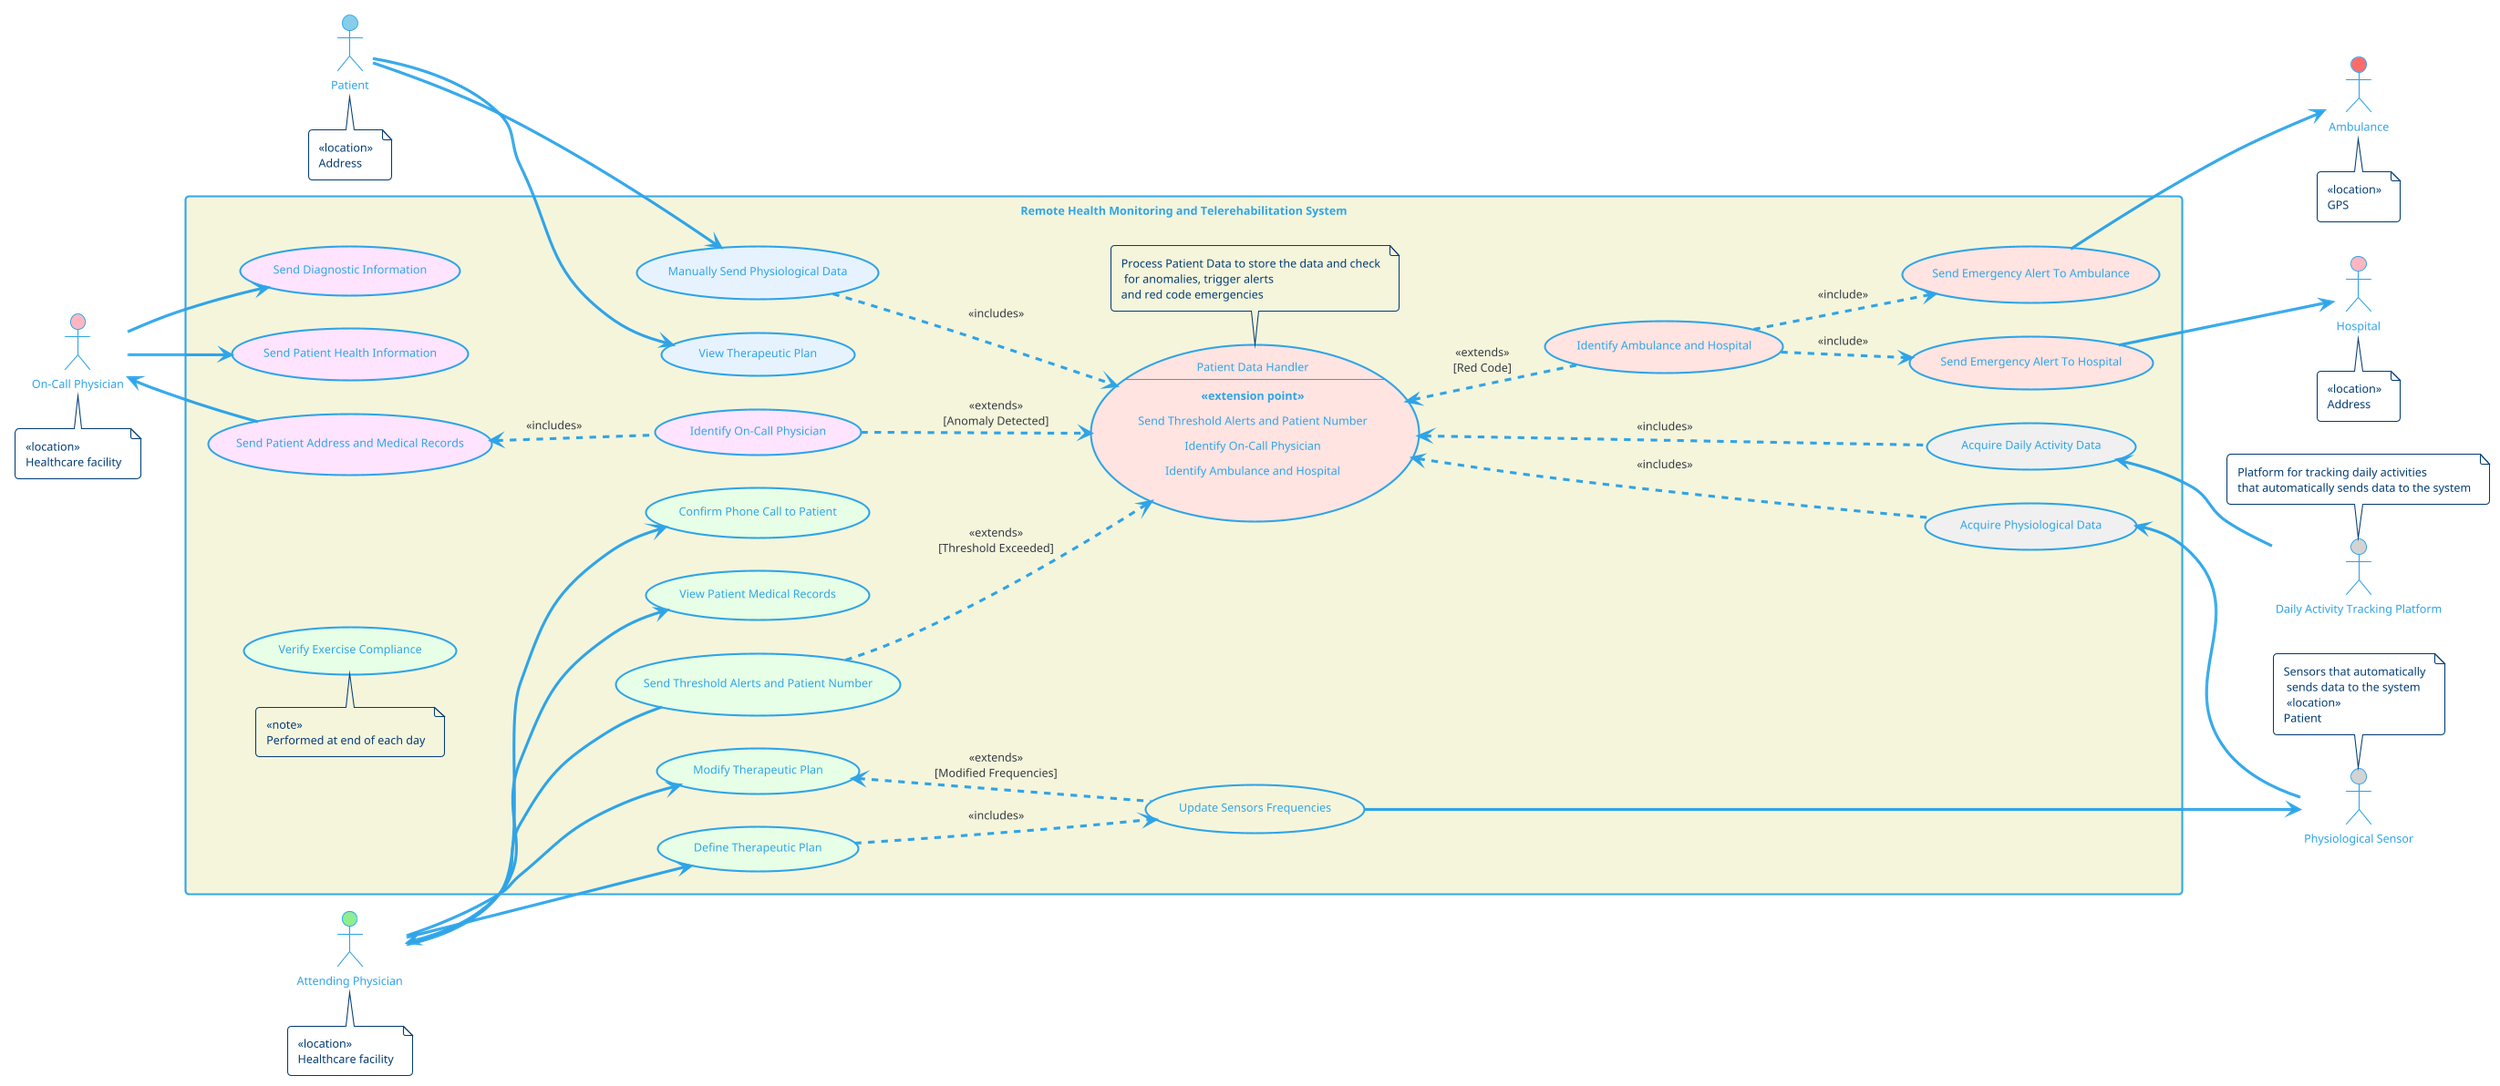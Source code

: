 @startuml usecase_diagram
!theme cerulean-outline
left to right direction

' Primary Actors
actor Patient #87CEEB
actor "Attending Physician" as AttendingPhysician #90EE90
actor "On-Call Physician" as OnCallPhysician #FFB6C1

' Secondary Actors
actor "Physiological Sensor" as PhysiologicalSensors #D3D3D3
actor "Daily Activity Tracking Platform" as DailyActivityTrackingPlatform #D3D3D3
actor "Ambulance" as Emergency #FF6B6B
actor "Hospital" as Hospital #FFB6C1

' Actor position notes
note bottom of Patient : <<location>>\nAddress
note bottom of AttendingPhysician : <<location>>\nHealthcare facility
note bottom of OnCallPhysician : <<location>>\nHealthcare facility
note top of PhysiologicalSensors : Sensors that automatically\n sends data to the system\n <<location>>\nPatient
note top of DailyActivityTrackingPlatform : Platform for tracking daily activities\nthat automatically sends data to the system
note bottom of Emergency : <<location>>\nGPS
note bottom of Hospital : <<location>>\nAddress

rectangle "Remote Health Monitoring and Telerehabilitation System" as System #F5F5DC {
  
  ' Patient Use Cases - Patient interacts with system
  together {
    (Manually Send Physiological Data) #E6F3FF
    (View Therapeutic Plan) #E6F3FF

    Patient --> (Manually Send Physiological Data)
    Patient --> (View Therapeutic Plan)
  }
  
  ' Attending Physician Use Cases
  together {
    (Define Therapeutic Plan) #E6FFE6
    (Modify Therapeutic Plan) #E6FFE6
    (Confirm Phone Call to Patient)  #E6FFE6
    (View Patient Medical Records) #E6FFE6
    (Send Threshold Alerts and Patient Number) #E6FFE6
    AttendingPhysician --> (Define Therapeutic Plan)
    AttendingPhysician --> (Modify Therapeutic Plan)
    AttendingPhysician --> (Confirm Phone Call to Patient)
    AttendingPhysician --> (View Patient Medical Records)
    AttendingPhysician <-- (Send Threshold Alerts and Patient Number)
  }
  
  

  ' On-Call Physician Use Cases
  together {
    (Send Diagnostic Information) #FFE4FF
    (Send Patient Health Information) #FFE4FF
    (Send Patient Address and Medical Records) #FFE4FF

    OnCallPhysician --> (Send Diagnostic Information)
    OnCallPhysician --> (Send Patient Health Information)
  }
  
  OnCallPhysician <-- (Send Patient Address and Medical Records)

    (Identify Ambulance and Hospital) #FFE4E1

  together {
    ' Emergency Services Use Cases
    (Send Emergency Alert To Ambulance) #FFE4E1
    (Send Emergency Alert To Hospital) #FFE4E1

    ' Sensor Use Cases
    (Acquire Daily Activity Data) #F0F0F0

    (Acquire Physiological Data) #F0F0F0
  }

  (Acquire Physiological Data) <-- PhysiologicalSensors

  ' System Internal Use Cases
  usecase MainSystemCase #FFE4E1 as "Patient Data Handler
  --
  <b><<extension point>>
  Send Threshold Alerts and Patient Number
  Identify On-Call Physician
  Identify Ambulance and Hospital
  "

  (Identify On-Call Physician) #FFE4FF

  ' System Internal Relationships
  (Manually Send Physiological Data) ..> MainSystemCase : <<includes>>
  MainSystemCase <..  (Acquire Physiological Data) : <<includes>>
  (Send Threshold Alerts and Patient Number) ..> MainSystemCase: <<extends>>\n[Threshold Exceeded]
  (Identify On-Call Physician) ..> MainSystemCase : <<extends>>\n[Anomaly Detected]
  MainSystemCase <..  (Identify Ambulance and Hospital) : <<extends>>\n[Red Code]
  (Identify Ambulance and Hospital) ..>  (Send Emergency Alert To Ambulance) : <<include>>
  (Identify Ambulance and Hospital) ..>  (Send Emergency Alert To Hospital) : <<include>>
  MainSystemCase <..  (Acquire Daily Activity Data) : <<includes>>
  
  (Acquire Daily Activity Data) <-- DailyActivityTrackingPlatform
  (Send Emergency Alert To Ambulance) --> Emergency
  (Send Emergency Alert To Hospital) --> Hospital

  (Send Patient Address and Medical Records) <.. (Identify On-Call Physician) : <<includes>>

  ' Explanatory notes for key system features
  note bottom of MainSystemCase : Process Patient Data to store the data and check\n for anomalies, trigger alerts \nand red code emergencies

  (Verify Exercise Compliance) #E6FFE6

  note top of (Verify Exercise Compliance) : <<note>>\nPerformed at end of each day

  (Modify Therapeutic Plan) <.. (Update Sensors Frequencies) : <<extends>>\n[Modified Frequencies]
  (Define Therapeutic Plan) ..> (Update Sensors Frequencies) : <<includes>>
  (Update Sensors Frequencies) --> (PhysiologicalSensors)
}

@enduml

